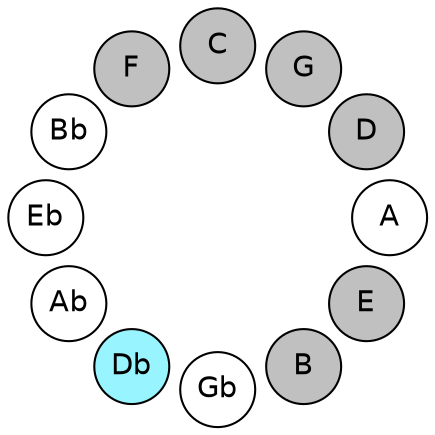 
graph {

layout = circo;
mindist = .1

node [shape = circle, fontname = Helvetica, margin = 0, style = filled]
edge [style=invis]

subgraph 1 {
	E -- B -- Gb -- Db -- Ab -- Eb -- Bb -- F -- C -- G -- D -- A -- E
}

E [fillcolor = gray];
B [fillcolor = gray];
Gb [fillcolor = white];
Db [fillcolor = cadetblue1];
Ab [fillcolor = white];
Eb [fillcolor = white];
Bb [fillcolor = white];
F [fillcolor = gray];
C [fillcolor = gray];
G [fillcolor = gray];
D [fillcolor = gray];
A [fillcolor = white];
}
